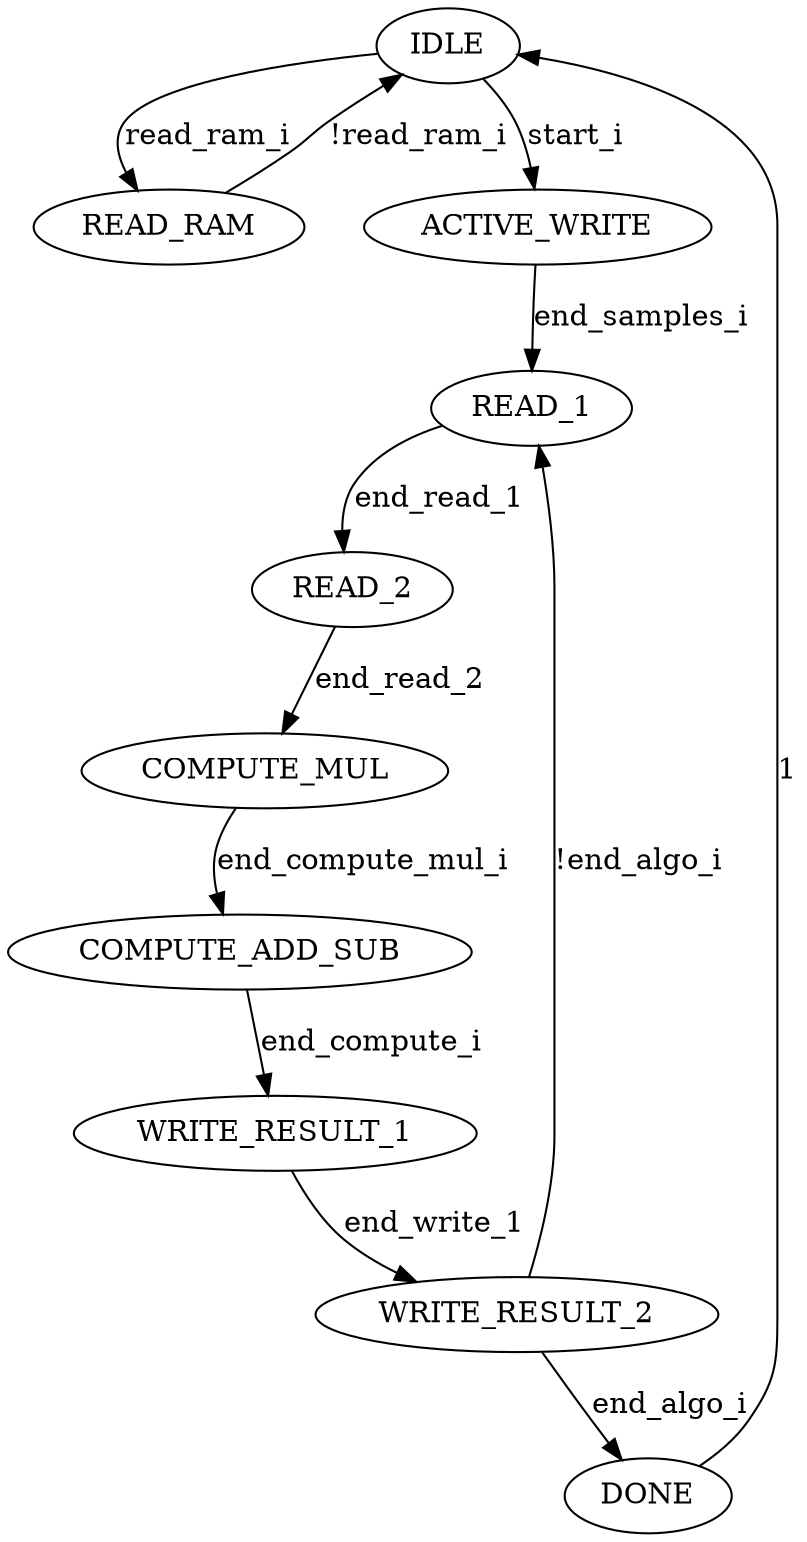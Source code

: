 digraph fft_fsm {
IDLE -> READ_RAM [ label = "read_ram_i" ] ;
READ_RAM -> IDLE [ label = "!read_ram_i" ] ;
IDLE -> ACTIVE_WRITE [ label = "start_i" ] ;
ACTIVE_WRITE -> READ_1 [ label = "end_samples_i" ] ;
READ_1 -> READ_2 [ label = "end_read_1" ] ;
READ_2 -> COMPUTE_MUL [ label = "end_read_2" ] ;
COMPUTE_MUL -> COMPUTE_ADD_SUB [ label = "end_compute_mul_i" ] ;
COMPUTE_ADD_SUB -> WRITE_RESULT_1 [ label = "end_compute_i" ] ;
WRITE_RESULT_1 -> WRITE_RESULT_2 [ label = "end_write_1" ] ;
WRITE_RESULT_2 -> READ_1 [ label = "!end_algo_i" ] ;
WRITE_RESULT_2 -> DONE [ label = "end_algo_i" ] ;
DONE -> IDLE [ label = "1" ] ;
}
